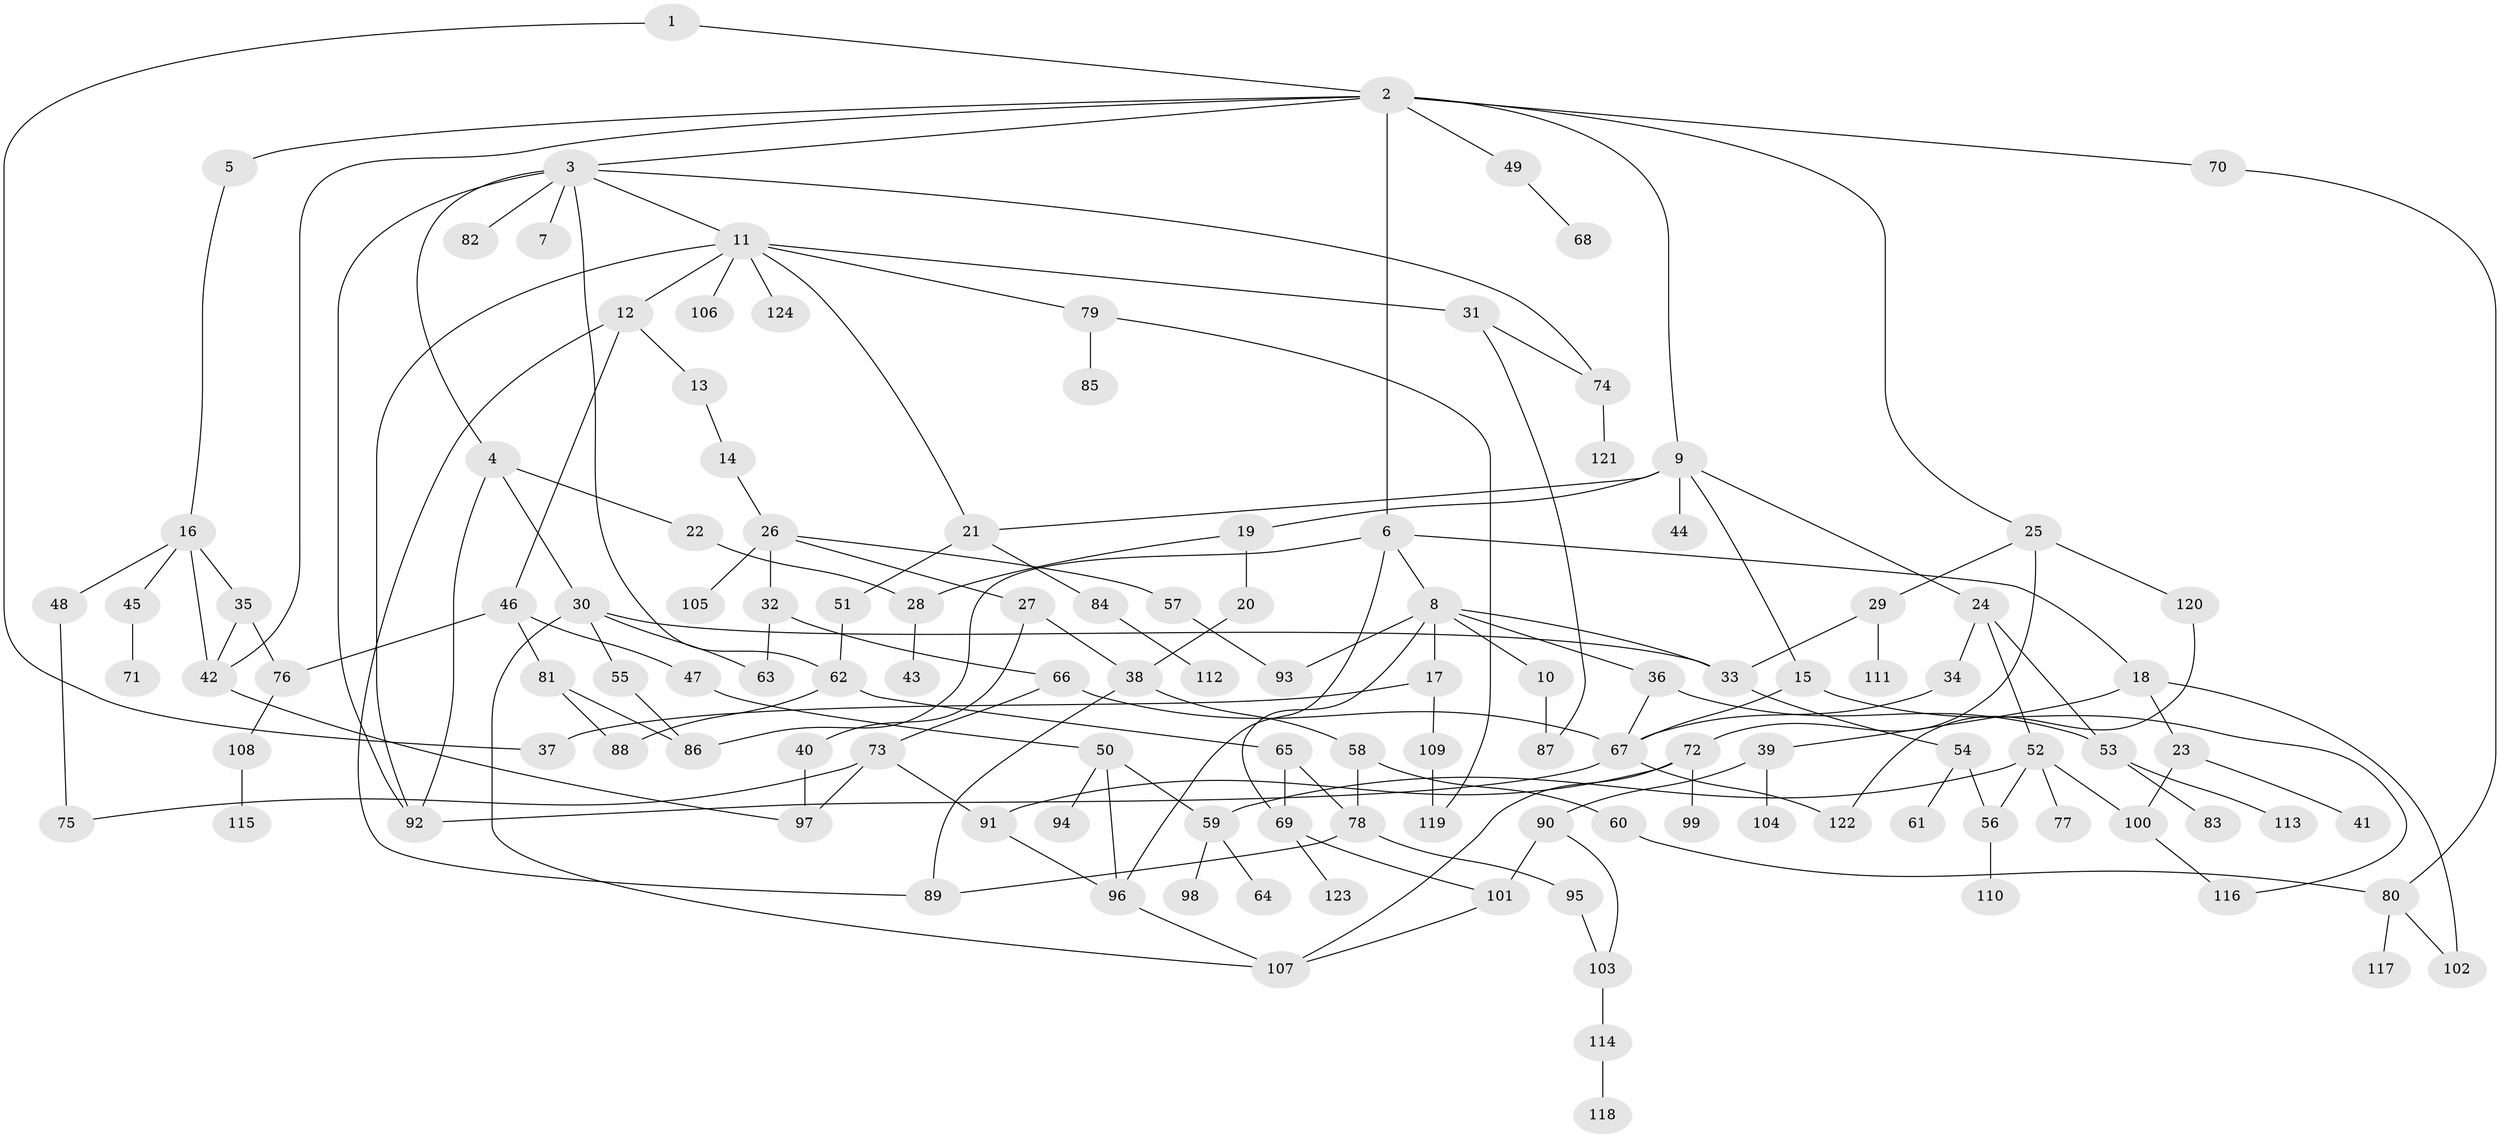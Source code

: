 // coarse degree distribution, {2: 0.24390243902439024, 9: 0.024390243902439025, 8: 0.012195121951219513, 3: 0.1951219512195122, 6: 0.036585365853658534, 1: 0.23170731707317074, 7: 0.024390243902439025, 5: 0.10975609756097561, 4: 0.12195121951219512}
// Generated by graph-tools (version 1.1) at 2025/51/02/27/25 19:51:39]
// undirected, 124 vertices, 170 edges
graph export_dot {
graph [start="1"]
  node [color=gray90,style=filled];
  1;
  2;
  3;
  4;
  5;
  6;
  7;
  8;
  9;
  10;
  11;
  12;
  13;
  14;
  15;
  16;
  17;
  18;
  19;
  20;
  21;
  22;
  23;
  24;
  25;
  26;
  27;
  28;
  29;
  30;
  31;
  32;
  33;
  34;
  35;
  36;
  37;
  38;
  39;
  40;
  41;
  42;
  43;
  44;
  45;
  46;
  47;
  48;
  49;
  50;
  51;
  52;
  53;
  54;
  55;
  56;
  57;
  58;
  59;
  60;
  61;
  62;
  63;
  64;
  65;
  66;
  67;
  68;
  69;
  70;
  71;
  72;
  73;
  74;
  75;
  76;
  77;
  78;
  79;
  80;
  81;
  82;
  83;
  84;
  85;
  86;
  87;
  88;
  89;
  90;
  91;
  92;
  93;
  94;
  95;
  96;
  97;
  98;
  99;
  100;
  101;
  102;
  103;
  104;
  105;
  106;
  107;
  108;
  109;
  110;
  111;
  112;
  113;
  114;
  115;
  116;
  117;
  118;
  119;
  120;
  121;
  122;
  123;
  124;
  1 -- 2;
  1 -- 37;
  2 -- 3;
  2 -- 5;
  2 -- 6;
  2 -- 9;
  2 -- 25;
  2 -- 49;
  2 -- 70;
  2 -- 42;
  3 -- 4;
  3 -- 7;
  3 -- 11;
  3 -- 62;
  3 -- 82;
  3 -- 92;
  3 -- 74;
  4 -- 22;
  4 -- 30;
  4 -- 92;
  5 -- 16;
  6 -- 8;
  6 -- 18;
  6 -- 86;
  6 -- 96;
  8 -- 10;
  8 -- 17;
  8 -- 36;
  8 -- 69;
  8 -- 93;
  8 -- 33;
  9 -- 15;
  9 -- 19;
  9 -- 24;
  9 -- 44;
  9 -- 21;
  10 -- 87;
  11 -- 12;
  11 -- 21;
  11 -- 31;
  11 -- 79;
  11 -- 106;
  11 -- 124;
  11 -- 92;
  12 -- 13;
  12 -- 46;
  12 -- 89;
  13 -- 14;
  14 -- 26;
  15 -- 67;
  15 -- 116;
  16 -- 35;
  16 -- 45;
  16 -- 48;
  16 -- 42;
  17 -- 37;
  17 -- 109;
  18 -- 23;
  18 -- 39;
  18 -- 102;
  19 -- 20;
  19 -- 28;
  20 -- 38;
  21 -- 51;
  21 -- 84;
  22 -- 28;
  23 -- 41;
  23 -- 100;
  24 -- 34;
  24 -- 52;
  24 -- 53;
  25 -- 29;
  25 -- 72;
  25 -- 120;
  26 -- 27;
  26 -- 32;
  26 -- 57;
  26 -- 105;
  27 -- 38;
  27 -- 40;
  28 -- 43;
  29 -- 33;
  29 -- 111;
  30 -- 55;
  30 -- 63;
  30 -- 33;
  30 -- 107;
  31 -- 74;
  31 -- 87;
  32 -- 63;
  32 -- 66;
  33 -- 54;
  34 -- 67;
  35 -- 42;
  35 -- 76;
  36 -- 67;
  36 -- 53;
  38 -- 58;
  38 -- 89;
  39 -- 90;
  39 -- 104;
  40 -- 97;
  42 -- 97;
  45 -- 71;
  46 -- 47;
  46 -- 76;
  46 -- 81;
  47 -- 50;
  48 -- 75;
  49 -- 68;
  50 -- 59;
  50 -- 94;
  50 -- 96;
  51 -- 62;
  52 -- 56;
  52 -- 77;
  52 -- 100;
  52 -- 59;
  53 -- 83;
  53 -- 113;
  54 -- 61;
  54 -- 56;
  55 -- 86;
  56 -- 110;
  57 -- 93;
  58 -- 60;
  58 -- 78;
  59 -- 64;
  59 -- 98;
  60 -- 80;
  62 -- 65;
  62 -- 88;
  65 -- 78;
  65 -- 69;
  66 -- 73;
  66 -- 67;
  67 -- 122;
  67 -- 92;
  69 -- 123;
  69 -- 101;
  70 -- 80;
  72 -- 99;
  72 -- 91;
  72 -- 107;
  73 -- 91;
  73 -- 97;
  73 -- 75;
  74 -- 121;
  76 -- 108;
  78 -- 95;
  78 -- 89;
  79 -- 85;
  79 -- 119;
  80 -- 102;
  80 -- 117;
  81 -- 86;
  81 -- 88;
  84 -- 112;
  90 -- 101;
  90 -- 103;
  91 -- 96;
  95 -- 103;
  96 -- 107;
  100 -- 116;
  101 -- 107;
  103 -- 114;
  108 -- 115;
  109 -- 119;
  114 -- 118;
  120 -- 122;
}
